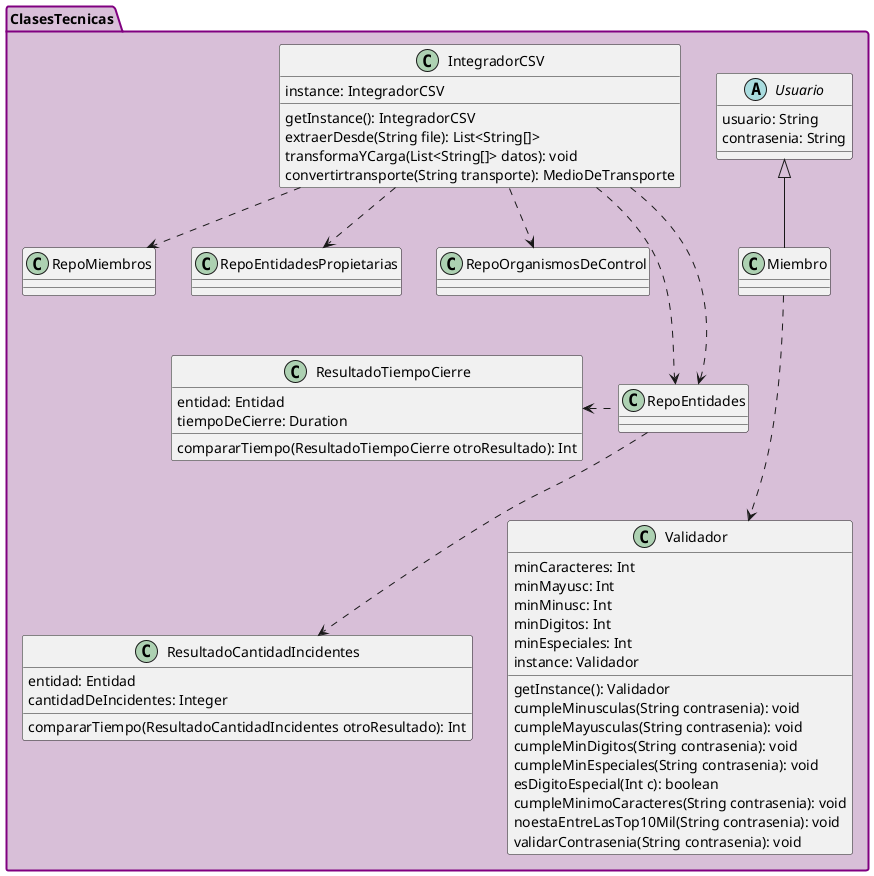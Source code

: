 @startuml
'https://plantuml.com/class-diagram

package ClasesTecnicas #back:thistle;line:purple;line.bold{
    abstract class Usuario{
        usuario: String
        contrasenia: String
    }

    class ResultadoCantidadIncidentes{
        entidad: Entidad
        cantidadDeIncidentes: Integer

        compararTiempo(ResultadoCantidadIncidentes otroResultado): Int
    }

    class ResultadoTiempoCierre{
        entidad: Entidad
        tiempoDeCierre: Duration

        compararTiempo(ResultadoTiempoCierre otroResultado): Int
    }

    class Validador{
        minCaracteres: Int
        minMayusc: Int
        minMinusc: Int
        minDigitos: Int
        minEspeciales: Int
        instance: Validador

        getInstance(): Validador
        cumpleMinusculas(String contrasenia): void
        cumpleMayusculas(String contrasenia): void
        cumpleMinDigitos(String contrasenia): void
        cumpleMinEspeciales(String contrasenia): void
        esDigitoEspecial(Int c): boolean
        cumpleMinimoCaracteres(String contrasenia): void
        noestaEntreLasTop10Mil(String contrasenia): void
        validarContrasenia(String contrasenia): void
    }

      class IntegradorCSV{
            instance: IntegradorCSV
            getInstance(): IntegradorCSV
            extraerDesde(String file): List<String[]>
            transformaYCarga(List<String[]> datos): void
            convertirtransporte(String transporte): MedioDeTransporte
        }

      class "RepoMiembros" as CopiaRepoMiembros{
      }
      class "RepoEntidadesPropietarias" as CopiaRepoEntidadesPropietarias{
      }
      class "RepoOrganismosDeControl" as CopiaRepoOrganismosDeControl{
      }
      class "RepoEntidades" as CopiaRepoEntidades{
      }
      class "Miembro" as CopiaMiembro{
      }

    IntegradorCSV ..down.> CopiaRepoEntidades
    IntegradorCSV ...> CopiaRepoEntidades
    IntegradorCSV ..> CopiaRepoMiembros
    IntegradorCSV ..> CopiaRepoEntidadesPropietarias
    IntegradorCSV ..> CopiaRepoOrganismosDeControl
    CopiaRepoEntidades..left.>ResultadoTiempoCierre
    CopiaRepoEntidades..down>ResultadoCantidadIncidentes
    CopiaMiembro -up-|>Usuario
    CopiaMiembro ...> Validador
}
@enduml